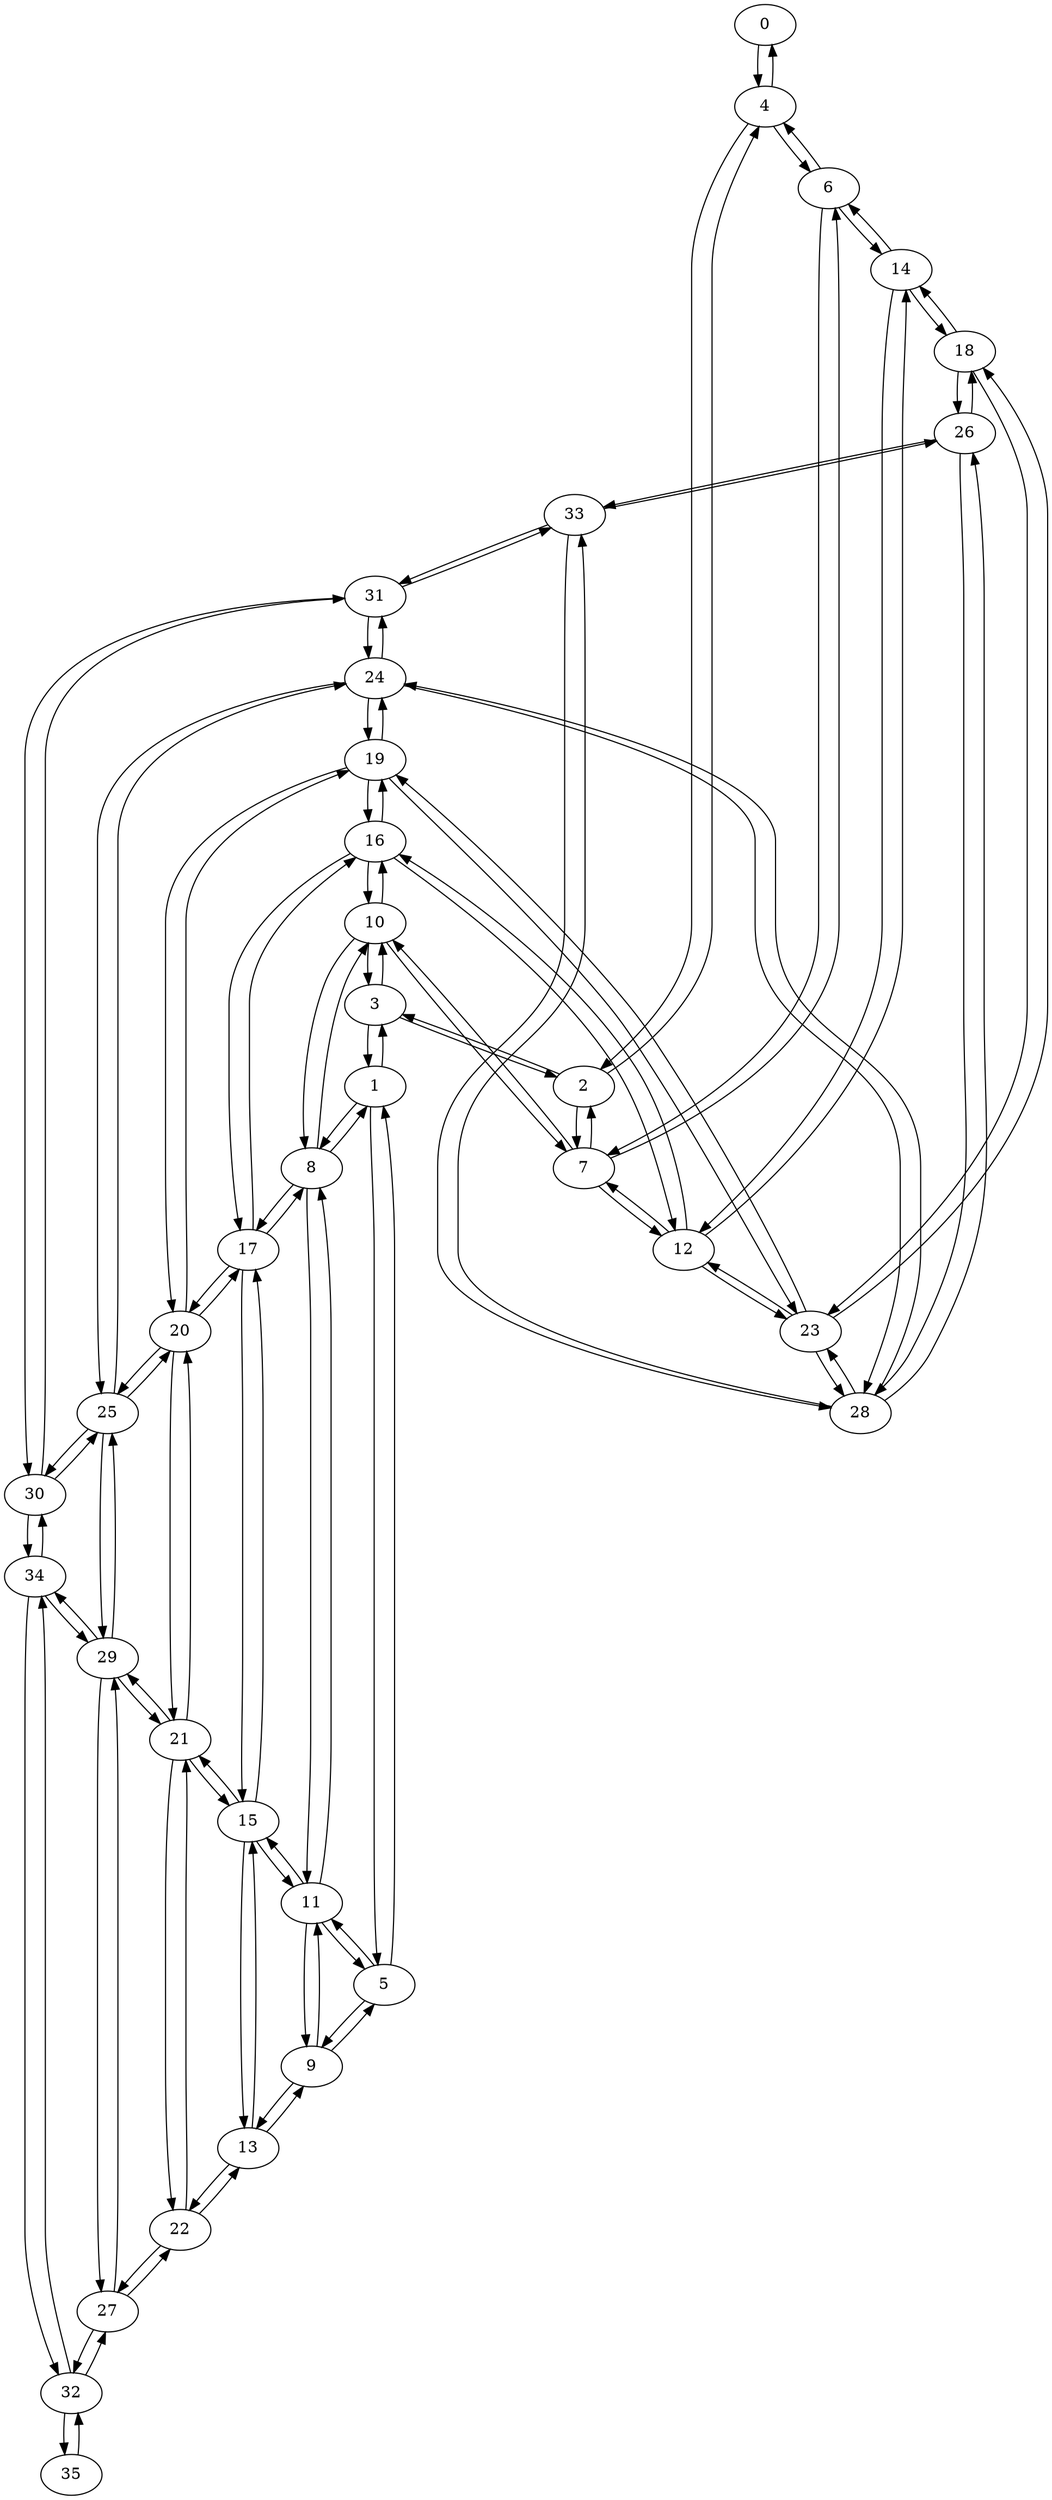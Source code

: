 digraph {
	0
	1
	2
	3
	4
	5
	6
	7
	8
	9
	10
	11
	12
	13
	14
	15
	16
	17
	18
	19
	20
	21
	22
	23
	24
	25
	26
	27
	28
	29
	30
	31
	32
	33
	34
	35
	0 -> 4
	1 -> 8
	1 -> 5
	1 -> 3
	2 -> 7
	2 -> 3
	2 -> 4
	3 -> 2
	3 -> 10
	3 -> 1
	4 -> 0
	4 -> 6
	4 -> 2
	5 -> 1
	5 -> 11
	5 -> 9
	6 -> 4
	6 -> 7
	6 -> 14
	7 -> 2
	7 -> 10
	7 -> 12
	7 -> 6
	8 -> 1
	8 -> 10
	8 -> 17
	8 -> 11
	9 -> 11
	9 -> 13
	9 -> 5
	10 -> 7
	10 -> 16
	10 -> 8
	10 -> 3
	11 -> 9
	11 -> 15
	11 -> 5
	11 -> 8
	12 -> 14
	12 -> 23
	12 -> 7
	12 -> 16
	13 -> 15
	13 -> 9
	13 -> 22
	14 -> 12
	14 -> 18
	14 -> 6
	15 -> 21
	15 -> 13
	15 -> 11
	15 -> 17
	16 -> 19
	16 -> 10
	16 -> 17
	16 -> 12
	17 -> 20
	17 -> 16
	17 -> 15
	17 -> 8
	18 -> 23
	18 -> 14
	18 -> 26
	19 -> 16
	19 -> 20
	19 -> 24
	19 -> 23
	20 -> 17
	20 -> 25
	20 -> 19
	20 -> 21
	21 -> 22
	21 -> 15
	21 -> 29
	21 -> 20
	22 -> 21
	22 -> 27
	22 -> 13
	23 -> 18
	23 -> 12
	23 -> 28
	23 -> 19
	24 -> 25
	24 -> 19
	24 -> 28
	24 -> 31
	25 -> 24
	25 -> 20
	25 -> 30
	25 -> 29
	26 -> 28
	26 -> 18
	26 -> 33
	27 -> 29
	27 -> 22
	27 -> 32
	28 -> 26
	28 -> 24
	28 -> 23
	28 -> 33
	29 -> 27
	29 -> 21
	29 -> 34
	29 -> 25
	30 -> 31
	30 -> 25
	30 -> 34
	31 -> 30
	31 -> 24
	31 -> 33
	32 -> 34
	32 -> 35
	32 -> 27
	33 -> 28
	33 -> 31
	33 -> 26
	34 -> 32
	34 -> 29
	34 -> 30
	35 -> 32
}
